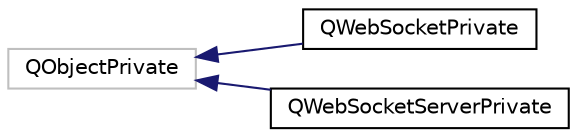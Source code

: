 digraph "Graphical Class Hierarchy"
{
  edge [fontname="Helvetica",fontsize="10",labelfontname="Helvetica",labelfontsize="10"];
  node [fontname="Helvetica",fontsize="10",shape=record];
  rankdir="LR";
  Node228 [label="QObjectPrivate",height=0.2,width=0.4,color="grey75", fillcolor="white", style="filled"];
  Node228 -> Node0 [dir="back",color="midnightblue",fontsize="10",style="solid",fontname="Helvetica"];
  Node0 [label="QWebSocketPrivate",height=0.2,width=0.4,color="black", fillcolor="white", style="filled",URL="$class_q_web_socket_private.html"];
  Node228 -> Node230 [dir="back",color="midnightblue",fontsize="10",style="solid",fontname="Helvetica"];
  Node230 [label="QWebSocketServerPrivate",height=0.2,width=0.4,color="black", fillcolor="white", style="filled",URL="$class_q_web_socket_server_private.html"];
}
